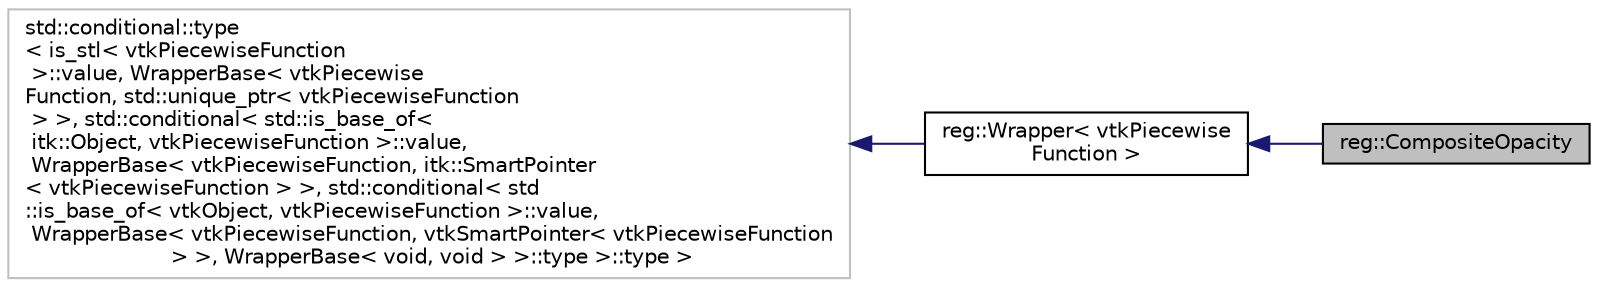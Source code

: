 digraph "reg::CompositeOpacity"
{
  edge [fontname="Helvetica",fontsize="10",labelfontname="Helvetica",labelfontsize="10"];
  node [fontname="Helvetica",fontsize="10",shape=record];
  rankdir="LR";
  Node4 [label="reg::CompositeOpacity",height=0.2,width=0.4,color="black", fillcolor="grey75", style="filled", fontcolor="black"];
  Node5 -> Node4 [dir="back",color="midnightblue",fontsize="10",style="solid",fontname="Helvetica"];
  Node5 [label="reg::Wrapper\< vtkPiecewise\lFunction \>",height=0.2,width=0.4,color="black", fillcolor="white", style="filled",URL="$structreg_1_1_wrapper.html"];
  Node6 -> Node5 [dir="back",color="midnightblue",fontsize="10",style="solid",fontname="Helvetica"];
  Node6 [label="std::conditional::type\l\< is_stl\< vtkPiecewiseFunction\l \>::value, WrapperBase\< vtkPiecewise\lFunction, std::unique_ptr\< vtkPiecewiseFunction\l \> \>, std::conditional\< std::is_base_of\<\l itk::Object, vtkPiecewiseFunction \>::value,\l WrapperBase\< vtkPiecewiseFunction, itk::SmartPointer\l\< vtkPiecewiseFunction \> \>, std::conditional\< std\l::is_base_of\< vtkObject, vtkPiecewiseFunction \>::value,\l WrapperBase\< vtkPiecewiseFunction, vtkSmartPointer\< vtkPiecewiseFunction\l \> \>, WrapperBase\< void, void \> \>::type \>::type \>",height=0.2,width=0.4,color="grey75", fillcolor="white", style="filled"];
}
